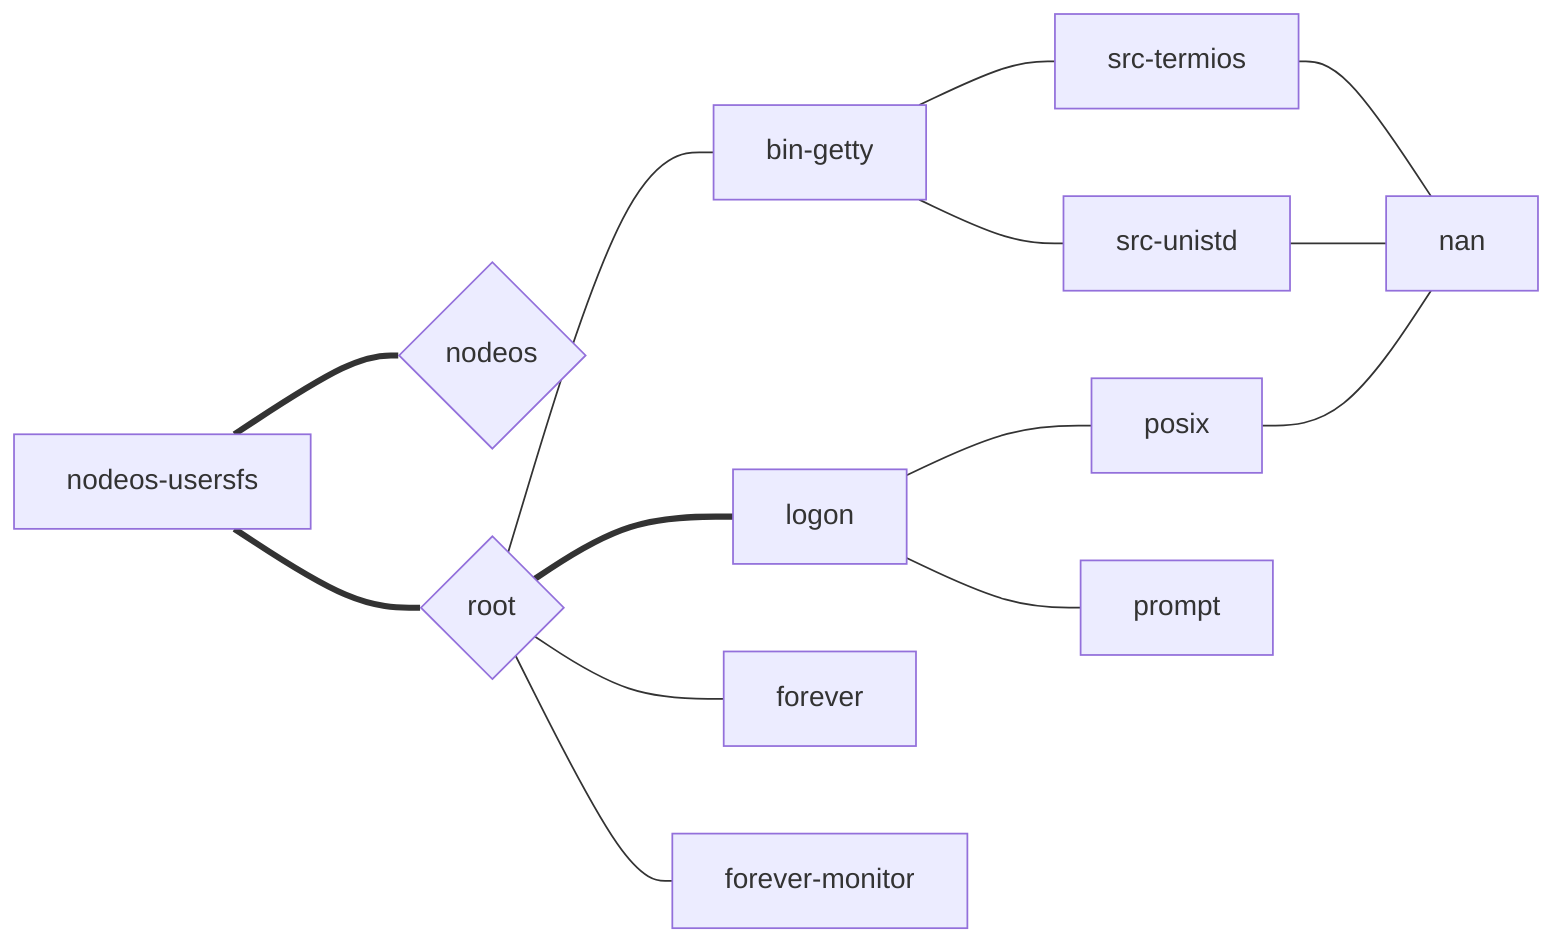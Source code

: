 graph LR
  nodeos-usersfs === nodeos{nodeos}
  nodeos-usersfs === root{root}

  root --- bin-getty
  root === logon
  root --- forever
  root --- forever-monitor

  bin-getty --- src-termios
  bin-getty --- src-unistd

  logon --- posix
  logon --- prompt

  src-termios --- nan
  src-unistd --- nan

  posix --- nan